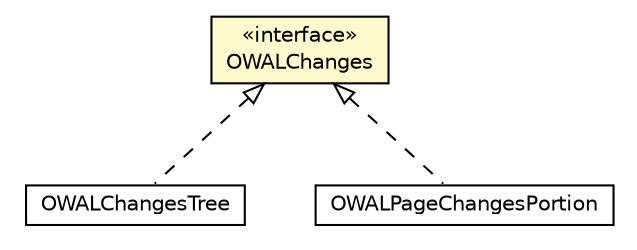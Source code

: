 #!/usr/local/bin/dot
#
# Class diagram 
# Generated by UMLGraph version R5_6-24-gf6e263 (http://www.umlgraph.org/)
#

digraph G {
	edge [fontname="Helvetica",fontsize=10,labelfontname="Helvetica",labelfontsize=10];
	node [fontname="Helvetica",fontsize=10,shape=plaintext];
	nodesep=0.25;
	ranksep=0.5;
	// com.orientechnologies.orient.core.storage.impl.local.paginated.wal.OWALChangesTree
	c4353976 [label=<<table title="com.orientechnologies.orient.core.storage.impl.local.paginated.wal.OWALChangesTree" border="0" cellborder="1" cellspacing="0" cellpadding="2" port="p" href="./OWALChangesTree.html">
		<tr><td><table border="0" cellspacing="0" cellpadding="1">
<tr><td align="center" balign="center"> OWALChangesTree </td></tr>
		</table></td></tr>
		</table>>, URL="./OWALChangesTree.html", fontname="Helvetica", fontcolor="black", fontsize=10.0];
	// com.orientechnologies.orient.core.storage.impl.local.paginated.wal.OWALChanges
	c4353983 [label=<<table title="com.orientechnologies.orient.core.storage.impl.local.paginated.wal.OWALChanges" border="0" cellborder="1" cellspacing="0" cellpadding="2" port="p" bgcolor="lemonChiffon" href="./OWALChanges.html">
		<tr><td><table border="0" cellspacing="0" cellpadding="1">
<tr><td align="center" balign="center"> &#171;interface&#187; </td></tr>
<tr><td align="center" balign="center"> OWALChanges </td></tr>
		</table></td></tr>
		</table>>, URL="./OWALChanges.html", fontname="Helvetica", fontcolor="black", fontsize=10.0];
	// com.orientechnologies.orient.core.storage.impl.local.paginated.wal.OWALPageChangesPortion
	c4354001 [label=<<table title="com.orientechnologies.orient.core.storage.impl.local.paginated.wal.OWALPageChangesPortion" border="0" cellborder="1" cellspacing="0" cellpadding="2" port="p" href="./OWALPageChangesPortion.html">
		<tr><td><table border="0" cellspacing="0" cellpadding="1">
<tr><td align="center" balign="center"> OWALPageChangesPortion </td></tr>
		</table></td></tr>
		</table>>, URL="./OWALPageChangesPortion.html", fontname="Helvetica", fontcolor="black", fontsize=10.0];
	//com.orientechnologies.orient.core.storage.impl.local.paginated.wal.OWALChangesTree implements com.orientechnologies.orient.core.storage.impl.local.paginated.wal.OWALChanges
	c4353983:p -> c4353976:p [dir=back,arrowtail=empty,style=dashed];
	//com.orientechnologies.orient.core.storage.impl.local.paginated.wal.OWALPageChangesPortion implements com.orientechnologies.orient.core.storage.impl.local.paginated.wal.OWALChanges
	c4353983:p -> c4354001:p [dir=back,arrowtail=empty,style=dashed];
}

